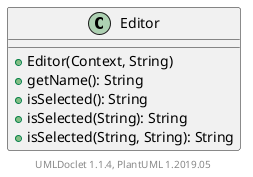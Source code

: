 @startuml

    class Editor [[Editor.html]] {
        +Editor(Context, String)
        +getName(): String
        +isSelected(): String
        +isSelected(String): String
        +isSelected(String, String): String
    }


    center footer UMLDoclet 1.1.4, PlantUML 1.2019.05
@enduml

